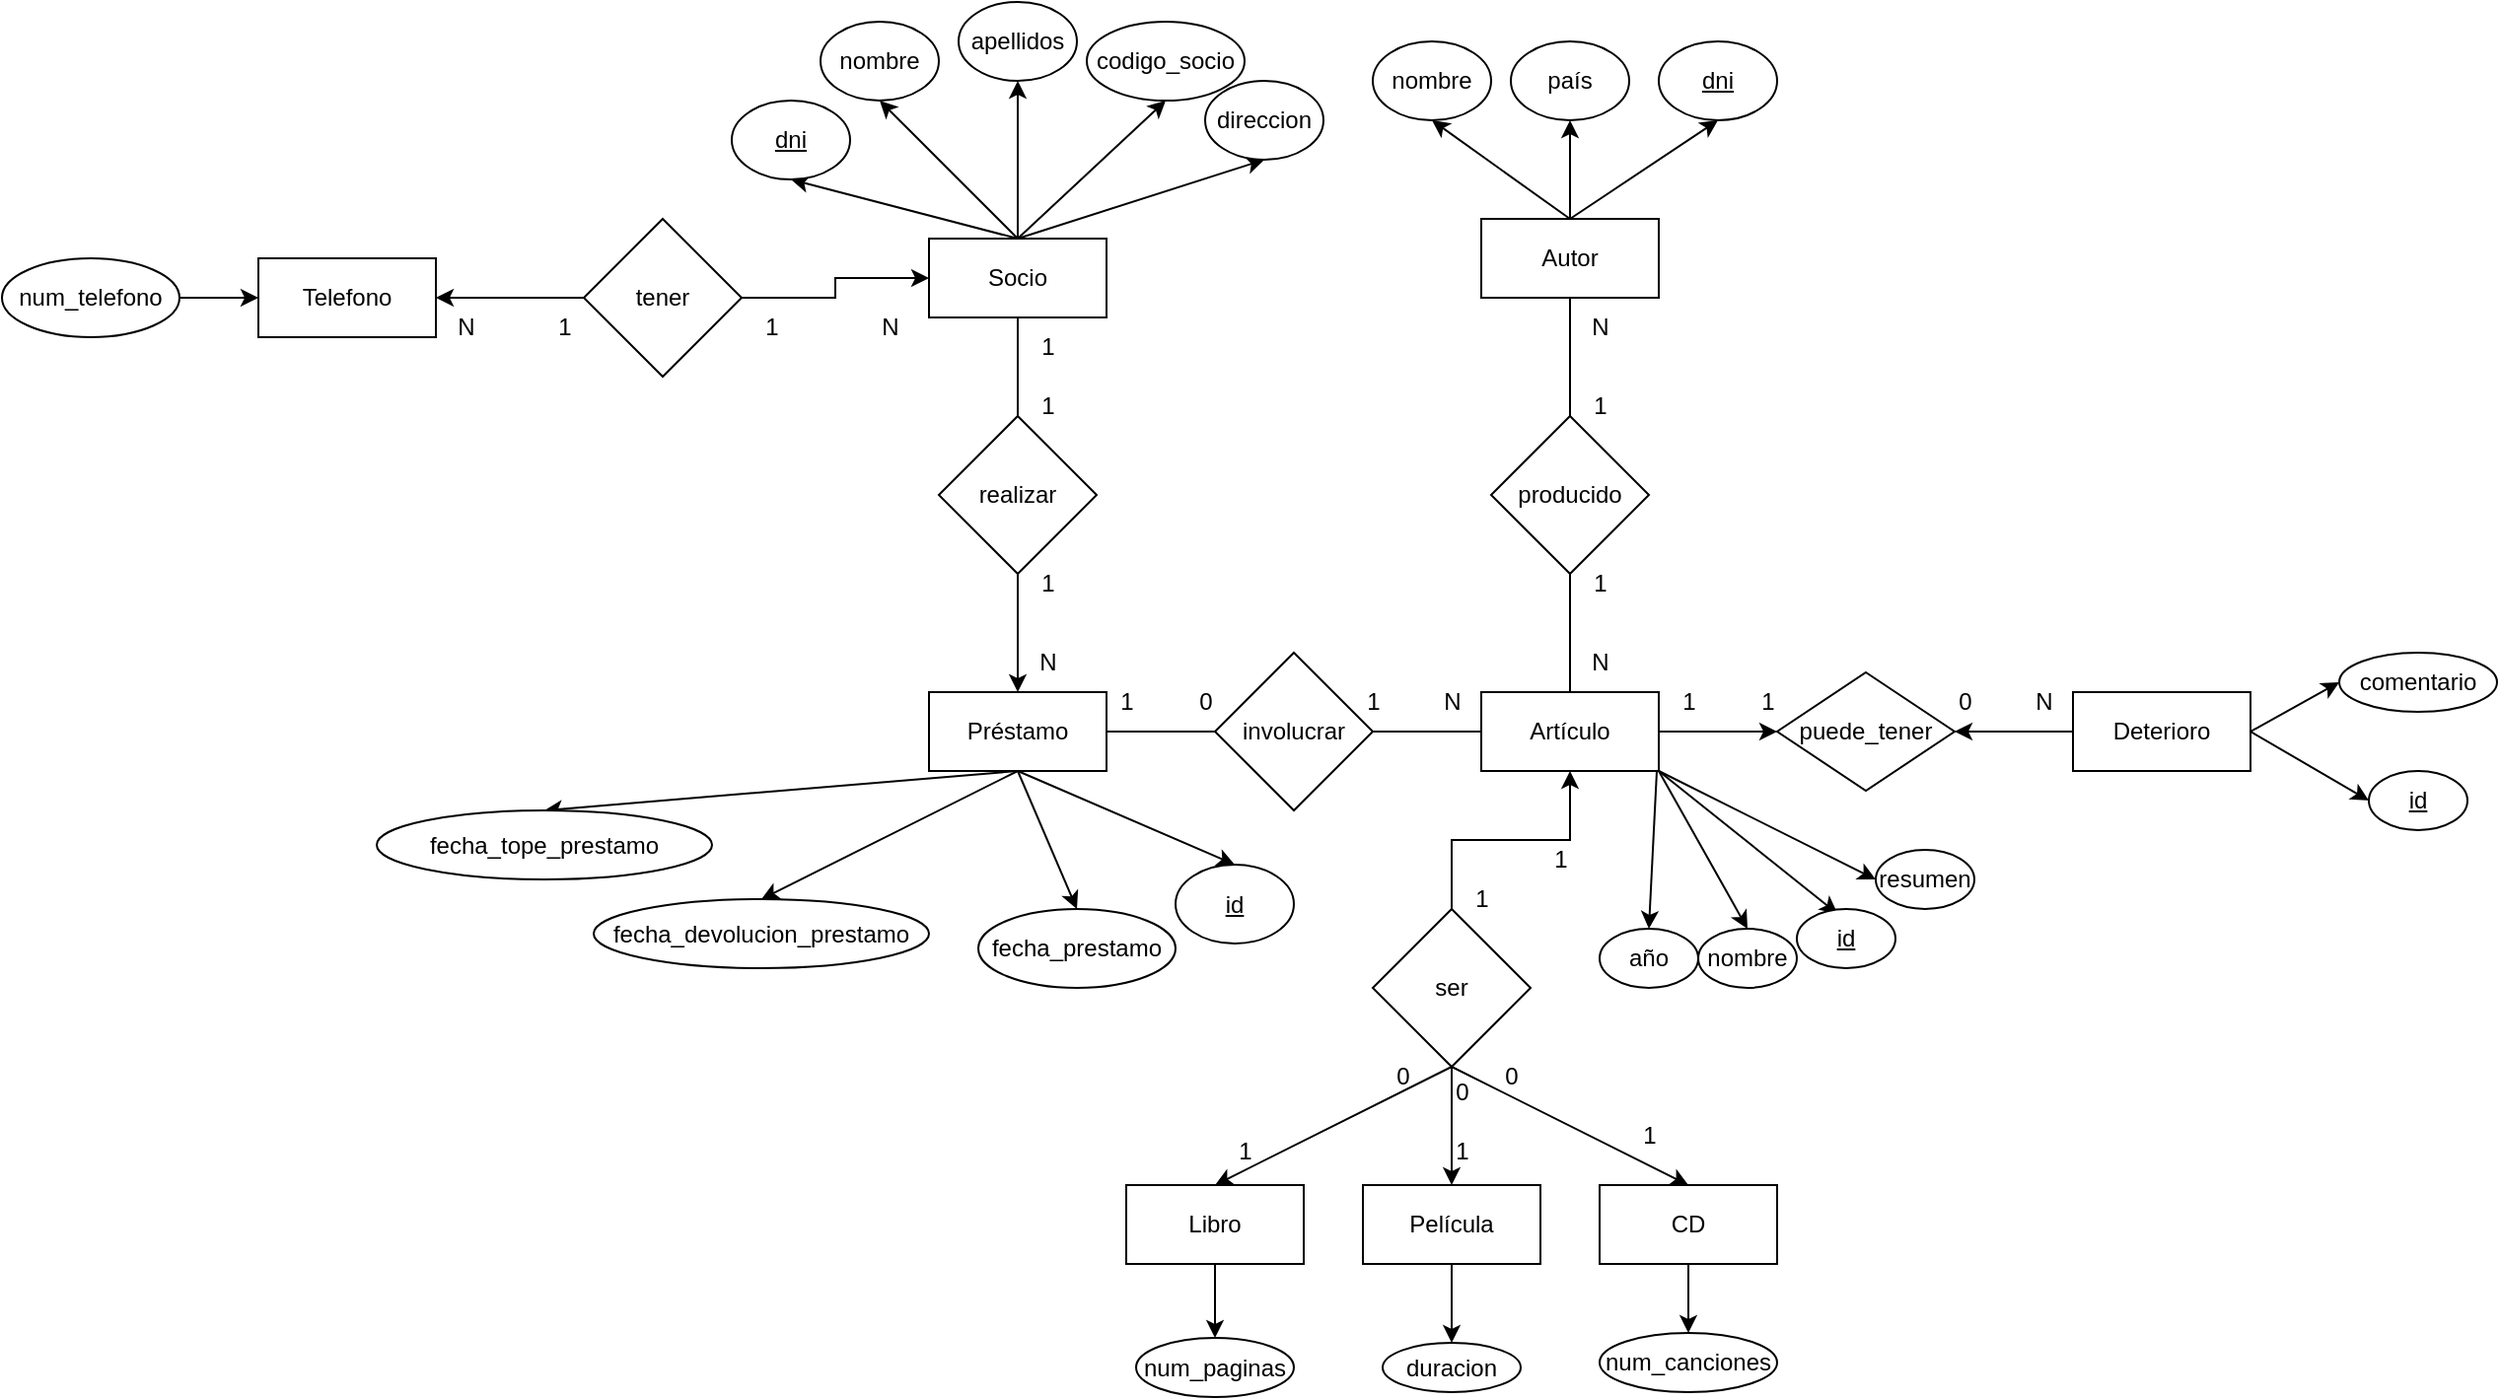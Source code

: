 <mxfile version="22.0.4" type="github">
  <diagram id="R2lEEEUBdFMjLlhIrx00" name="Page-1">
    <mxGraphModel dx="1443" dy="650" grid="1" gridSize="10" guides="1" tooltips="1" connect="1" arrows="1" fold="1" page="1" pageScale="1" pageWidth="850" pageHeight="1100" math="0" shadow="0" extFonts="Permanent Marker^https://fonts.googleapis.com/css?family=Permanent+Marker">
      <root>
        <mxCell id="0" />
        <mxCell id="1" parent="0" />
        <mxCell id="sgaFnyZZiUt3jDesd7pH-22" style="edgeStyle=orthogonalEdgeStyle;rounded=0;orthogonalLoop=1;jettySize=auto;html=1;exitX=0.5;exitY=1;exitDx=0;exitDy=0;entryX=0.5;entryY=0;entryDx=0;entryDy=0;endArrow=none;endFill=0;startArrow=none;startFill=0;" parent="1" source="E6m6vIRPyxe-GZxMIqmL-1" target="E6m6vIRPyxe-GZxMIqmL-11" edge="1">
          <mxGeometry relative="1" as="geometry">
            <Array as="points">
              <mxPoint x="245" y="380" />
              <mxPoint x="245" y="380" />
            </Array>
          </mxGeometry>
        </mxCell>
        <mxCell id="zfco7tpVMm1-KLnKmDTs-33" style="rounded=0;orthogonalLoop=1;jettySize=auto;html=1;entryX=0.5;entryY=1;entryDx=0;entryDy=0;exitX=0.5;exitY=0;exitDx=0;exitDy=0;" parent="1" source="E6m6vIRPyxe-GZxMIqmL-1" target="E6m6vIRPyxe-GZxMIqmL-24" edge="1">
          <mxGeometry relative="1" as="geometry" />
        </mxCell>
        <mxCell id="zfco7tpVMm1-KLnKmDTs-34" style="rounded=0;orthogonalLoop=1;jettySize=auto;html=1;entryX=0.5;entryY=1;entryDx=0;entryDy=0;exitX=0.5;exitY=0;exitDx=0;exitDy=0;" parent="1" source="E6m6vIRPyxe-GZxMIqmL-1" target="E6m6vIRPyxe-GZxMIqmL-15" edge="1">
          <mxGeometry relative="1" as="geometry" />
        </mxCell>
        <mxCell id="zfco7tpVMm1-KLnKmDTs-39" style="edgeStyle=orthogonalEdgeStyle;rounded=0;orthogonalLoop=1;jettySize=auto;html=1;exitX=1;exitY=0.5;exitDx=0;exitDy=0;" parent="1" source="E6m6vIRPyxe-GZxMIqmL-10" target="E6m6vIRPyxe-GZxMIqmL-1" edge="1">
          <mxGeometry relative="1" as="geometry" />
        </mxCell>
        <mxCell id="zfco7tpVMm1-KLnKmDTs-76" style="edgeStyle=none;rounded=0;orthogonalLoop=1;jettySize=auto;html=1;entryX=0.5;entryY=1;entryDx=0;entryDy=0;" parent="1" source="E6m6vIRPyxe-GZxMIqmL-1" target="E6m6vIRPyxe-GZxMIqmL-16" edge="1">
          <mxGeometry relative="1" as="geometry" />
        </mxCell>
        <mxCell id="zfco7tpVMm1-KLnKmDTs-78" style="edgeStyle=none;rounded=0;orthogonalLoop=1;jettySize=auto;html=1;entryX=0.5;entryY=1;entryDx=0;entryDy=0;exitX=0.5;exitY=0;exitDx=0;exitDy=0;" parent="1" source="E6m6vIRPyxe-GZxMIqmL-1" target="E6m6vIRPyxe-GZxMIqmL-18" edge="1">
          <mxGeometry relative="1" as="geometry" />
        </mxCell>
        <mxCell id="E6m6vIRPyxe-GZxMIqmL-1" value="Socio" style="rounded=0;whiteSpace=wrap;html=1;" parent="1" vertex="1">
          <mxGeometry x="200" y="360" width="90" height="40" as="geometry" />
        </mxCell>
        <mxCell id="zfco7tpVMm1-KLnKmDTs-40" style="edgeStyle=none;rounded=0;orthogonalLoop=1;jettySize=auto;html=1;exitX=0;exitY=0.5;exitDx=0;exitDy=0;" parent="1" source="E6m6vIRPyxe-GZxMIqmL-10" target="E6m6vIRPyxe-GZxMIqmL-2" edge="1">
          <mxGeometry relative="1" as="geometry" />
        </mxCell>
        <mxCell id="E6m6vIRPyxe-GZxMIqmL-2" value="Telefono" style="rounded=0;whiteSpace=wrap;html=1;" parent="1" vertex="1">
          <mxGeometry x="-140" y="370" width="90" height="40" as="geometry" />
        </mxCell>
        <mxCell id="zfco7tpVMm1-KLnKmDTs-11" style="rounded=0;orthogonalLoop=1;jettySize=auto;html=1;entryX=0.414;entryY=0.081;entryDx=0;entryDy=0;exitX=1;exitY=1;exitDx=0;exitDy=0;entryPerimeter=0;" parent="1" source="E6m6vIRPyxe-GZxMIqmL-4" target="E6m6vIRPyxe-GZxMIqmL-29" edge="1">
          <mxGeometry relative="1" as="geometry" />
        </mxCell>
        <mxCell id="zfco7tpVMm1-KLnKmDTs-12" style="rounded=0;orthogonalLoop=1;jettySize=auto;html=1;exitX=1;exitY=1;exitDx=0;exitDy=0;entryX=0.5;entryY=0;entryDx=0;entryDy=0;" parent="1" source="E6m6vIRPyxe-GZxMIqmL-4" target="E6m6vIRPyxe-GZxMIqmL-31" edge="1">
          <mxGeometry relative="1" as="geometry">
            <mxPoint x="640" y="690" as="targetPoint" />
          </mxGeometry>
        </mxCell>
        <mxCell id="zfco7tpVMm1-KLnKmDTs-13" style="rounded=0;orthogonalLoop=1;jettySize=auto;html=1;entryX=0.5;entryY=0;entryDx=0;entryDy=0;exitX=1;exitY=0.5;exitDx=0;exitDy=0;" parent="1" source="E6m6vIRPyxe-GZxMIqmL-4" target="E6m6vIRPyxe-GZxMIqmL-32" edge="1">
          <mxGeometry relative="1" as="geometry" />
        </mxCell>
        <mxCell id="zfco7tpVMm1-KLnKmDTs-14" style="rounded=0;orthogonalLoop=1;jettySize=auto;html=1;entryX=0;entryY=0.5;entryDx=0;entryDy=0;exitX=1;exitY=1;exitDx=0;exitDy=0;" parent="1" source="E6m6vIRPyxe-GZxMIqmL-4" target="zfco7tpVMm1-KLnKmDTs-15" edge="1">
          <mxGeometry relative="1" as="geometry">
            <mxPoint x="660" y="610" as="targetPoint" />
          </mxGeometry>
        </mxCell>
        <mxCell id="zfco7tpVMm1-KLnKmDTs-16" style="edgeStyle=orthogonalEdgeStyle;rounded=0;orthogonalLoop=1;jettySize=auto;html=1;entryX=0;entryY=0.5;entryDx=0;entryDy=0;" parent="1" source="E6m6vIRPyxe-GZxMIqmL-4" target="zfco7tpVMm1-KLnKmDTs-18" edge="1">
          <mxGeometry relative="1" as="geometry">
            <mxPoint x="680" y="610" as="targetPoint" />
          </mxGeometry>
        </mxCell>
        <mxCell id="E6m6vIRPyxe-GZxMIqmL-4" value="&lt;div&gt;Artículo&lt;/div&gt;" style="rounded=0;whiteSpace=wrap;html=1;" parent="1" vertex="1">
          <mxGeometry x="480" y="590" width="90" height="40" as="geometry" />
        </mxCell>
        <mxCell id="zfco7tpVMm1-KLnKmDTs-22" style="rounded=0;orthogonalLoop=1;jettySize=auto;html=1;entryX=0.5;entryY=1;entryDx=0;entryDy=0;exitX=0.5;exitY=0;exitDx=0;exitDy=0;" parent="1" source="E6m6vIRPyxe-GZxMIqmL-5" target="E6m6vIRPyxe-GZxMIqmL-43" edge="1">
          <mxGeometry relative="1" as="geometry" />
        </mxCell>
        <mxCell id="zfco7tpVMm1-KLnKmDTs-23" style="rounded=0;orthogonalLoop=1;jettySize=auto;html=1;" parent="1" source="E6m6vIRPyxe-GZxMIqmL-5" target="E6m6vIRPyxe-GZxMIqmL-42" edge="1">
          <mxGeometry relative="1" as="geometry" />
        </mxCell>
        <mxCell id="zfco7tpVMm1-KLnKmDTs-25" style="rounded=0;orthogonalLoop=1;jettySize=auto;html=1;entryX=0.5;entryY=1;entryDx=0;entryDy=0;exitX=0.5;exitY=0;exitDx=0;exitDy=0;" parent="1" source="E6m6vIRPyxe-GZxMIqmL-5" target="zfco7tpVMm1-KLnKmDTs-24" edge="1">
          <mxGeometry relative="1" as="geometry" />
        </mxCell>
        <mxCell id="E6m6vIRPyxe-GZxMIqmL-5" value="Autor" style="rounded=0;whiteSpace=wrap;html=1;" parent="1" vertex="1">
          <mxGeometry x="480" y="350" width="90" height="40" as="geometry" />
        </mxCell>
        <mxCell id="zfco7tpVMm1-KLnKmDTs-4" style="edgeStyle=orthogonalEdgeStyle;rounded=0;orthogonalLoop=1;jettySize=auto;html=1;entryX=0.5;entryY=0;entryDx=0;entryDy=0;" parent="1" source="E6m6vIRPyxe-GZxMIqmL-6" target="zfco7tpVMm1-KLnKmDTs-7" edge="1">
          <mxGeometry relative="1" as="geometry">
            <mxPoint x="435" y="880" as="targetPoint" />
          </mxGeometry>
        </mxCell>
        <mxCell id="E6m6vIRPyxe-GZxMIqmL-6" value="Libro" style="rounded=0;whiteSpace=wrap;html=1;" parent="1" vertex="1">
          <mxGeometry x="300" y="840" width="90" height="40" as="geometry" />
        </mxCell>
        <mxCell id="zfco7tpVMm1-KLnKmDTs-6" style="edgeStyle=orthogonalEdgeStyle;rounded=0;orthogonalLoop=1;jettySize=auto;html=1;entryX=0.5;entryY=0;entryDx=0;entryDy=0;" parent="1" source="E6m6vIRPyxe-GZxMIqmL-7" target="zfco7tpVMm1-KLnKmDTs-8" edge="1">
          <mxGeometry relative="1" as="geometry">
            <mxPoint x="650" y="880" as="targetPoint" />
          </mxGeometry>
        </mxCell>
        <mxCell id="E6m6vIRPyxe-GZxMIqmL-7" value="CD" style="rounded=0;whiteSpace=wrap;html=1;" parent="1" vertex="1">
          <mxGeometry x="540" y="840" width="90" height="40" as="geometry" />
        </mxCell>
        <mxCell id="zfco7tpVMm1-KLnKmDTs-5" style="edgeStyle=orthogonalEdgeStyle;rounded=0;orthogonalLoop=1;jettySize=auto;html=1;entryX=0.5;entryY=0;entryDx=0;entryDy=0;" parent="1" source="E6m6vIRPyxe-GZxMIqmL-8" target="zfco7tpVMm1-KLnKmDTs-9" edge="1">
          <mxGeometry relative="1" as="geometry">
            <mxPoint x="540" y="890" as="targetPoint" />
          </mxGeometry>
        </mxCell>
        <mxCell id="E6m6vIRPyxe-GZxMIqmL-8" value="Película" style="rounded=0;whiteSpace=wrap;html=1;" parent="1" vertex="1">
          <mxGeometry x="420" y="840" width="90" height="40" as="geometry" />
        </mxCell>
        <mxCell id="zfco7tpVMm1-KLnKmDTs-30" style="rounded=0;orthogonalLoop=1;jettySize=auto;html=1;entryX=0.5;entryY=0;entryDx=0;entryDy=0;exitX=0.5;exitY=1;exitDx=0;exitDy=0;" parent="1" source="E6m6vIRPyxe-GZxMIqmL-9" target="E6m6vIRPyxe-GZxMIqmL-46" edge="1">
          <mxGeometry relative="1" as="geometry" />
        </mxCell>
        <mxCell id="zfco7tpVMm1-KLnKmDTs-31" style="rounded=0;orthogonalLoop=1;jettySize=auto;html=1;entryX=0.5;entryY=0;entryDx=0;entryDy=0;exitX=0.5;exitY=1;exitDx=0;exitDy=0;" parent="1" source="E6m6vIRPyxe-GZxMIqmL-9" target="E6m6vIRPyxe-GZxMIqmL-48" edge="1">
          <mxGeometry relative="1" as="geometry" />
        </mxCell>
        <mxCell id="zfco7tpVMm1-KLnKmDTs-32" style="rounded=0;orthogonalLoop=1;jettySize=auto;html=1;entryX=0.5;entryY=0;entryDx=0;entryDy=0;exitX=0.5;exitY=1;exitDx=0;exitDy=0;" parent="1" source="E6m6vIRPyxe-GZxMIqmL-9" target="E6m6vIRPyxe-GZxMIqmL-47" edge="1">
          <mxGeometry relative="1" as="geometry" />
        </mxCell>
        <mxCell id="W6iFnz3wGfSfd8nMx3Qx-3" style="rounded=0;orthogonalLoop=1;jettySize=auto;html=1;entryX=0.5;entryY=0;entryDx=0;entryDy=0;exitX=0.5;exitY=1;exitDx=0;exitDy=0;" edge="1" parent="1" source="E6m6vIRPyxe-GZxMIqmL-9" target="W6iFnz3wGfSfd8nMx3Qx-1">
          <mxGeometry relative="1" as="geometry" />
        </mxCell>
        <mxCell id="E6m6vIRPyxe-GZxMIqmL-9" value="Préstamo" style="rounded=0;whiteSpace=wrap;html=1;" parent="1" vertex="1">
          <mxGeometry x="200" y="590" width="90" height="40" as="geometry" />
        </mxCell>
        <mxCell id="E6m6vIRPyxe-GZxMIqmL-10" value="tener" style="rhombus;whiteSpace=wrap;html=1;" parent="1" vertex="1">
          <mxGeometry x="25" y="350" width="80" height="80" as="geometry" />
        </mxCell>
        <mxCell id="E6m6vIRPyxe-GZxMIqmL-11" value="realizar" style="rhombus;whiteSpace=wrap;html=1;" parent="1" vertex="1">
          <mxGeometry x="205" y="450" width="80" height="80" as="geometry" />
        </mxCell>
        <mxCell id="sgaFnyZZiUt3jDesd7pH-8" style="edgeStyle=orthogonalEdgeStyle;rounded=0;orthogonalLoop=1;jettySize=auto;html=1;exitX=1;exitY=0.5;exitDx=0;exitDy=0;entryX=0;entryY=0.5;entryDx=0;entryDy=0;endArrow=none;endFill=0;startArrow=none;startFill=0;" parent="1" source="E6m6vIRPyxe-GZxMIqmL-12" target="E6m6vIRPyxe-GZxMIqmL-4" edge="1">
          <mxGeometry relative="1" as="geometry" />
        </mxCell>
        <mxCell id="sgaFnyZZiUt3jDesd7pH-9" style="edgeStyle=orthogonalEdgeStyle;rounded=0;orthogonalLoop=1;jettySize=auto;html=1;entryX=1;entryY=0.5;entryDx=0;entryDy=0;endArrow=none;endFill=0;startArrow=none;startFill=0;" parent="1" source="E6m6vIRPyxe-GZxMIqmL-12" target="E6m6vIRPyxe-GZxMIqmL-9" edge="1">
          <mxGeometry relative="1" as="geometry" />
        </mxCell>
        <mxCell id="E6m6vIRPyxe-GZxMIqmL-12" value="involucrar" style="rhombus;whiteSpace=wrap;html=1;" parent="1" vertex="1">
          <mxGeometry x="345" y="570" width="80" height="80" as="geometry" />
        </mxCell>
        <mxCell id="sgaFnyZZiUt3jDesd7pH-6" style="edgeStyle=orthogonalEdgeStyle;rounded=0;orthogonalLoop=1;jettySize=auto;html=1;entryX=0.5;entryY=0;entryDx=0;entryDy=0;endArrow=none;endFill=0;startArrow=none;startFill=0;" parent="1" source="E6m6vIRPyxe-GZxMIqmL-13" target="E6m6vIRPyxe-GZxMIqmL-4" edge="1">
          <mxGeometry relative="1" as="geometry" />
        </mxCell>
        <mxCell id="sgaFnyZZiUt3jDesd7pH-7" style="edgeStyle=orthogonalEdgeStyle;rounded=0;orthogonalLoop=1;jettySize=auto;html=1;entryX=0.5;entryY=1;entryDx=0;entryDy=0;endArrow=none;endFill=0;startArrow=none;startFill=0;" parent="1" source="E6m6vIRPyxe-GZxMIqmL-13" target="E6m6vIRPyxe-GZxMIqmL-5" edge="1">
          <mxGeometry relative="1" as="geometry" />
        </mxCell>
        <mxCell id="E6m6vIRPyxe-GZxMIqmL-13" value="producido" style="rhombus;whiteSpace=wrap;html=1;" parent="1" vertex="1">
          <mxGeometry x="485" y="450" width="80" height="80" as="geometry" />
        </mxCell>
        <mxCell id="E6m6vIRPyxe-GZxMIqmL-15" value="nombre" style="ellipse;whiteSpace=wrap;html=1;" parent="1" vertex="1">
          <mxGeometry x="145" y="250" width="60" height="40" as="geometry" />
        </mxCell>
        <mxCell id="E6m6vIRPyxe-GZxMIqmL-16" value="apellidos" style="ellipse;whiteSpace=wrap;html=1;" parent="1" vertex="1">
          <mxGeometry x="215" y="240" width="60" height="40" as="geometry" />
        </mxCell>
        <mxCell id="E6m6vIRPyxe-GZxMIqmL-17" value="codigo_socio" style="ellipse;whiteSpace=wrap;html=1;" parent="1" vertex="1">
          <mxGeometry x="280" y="250" width="80" height="40" as="geometry" />
        </mxCell>
        <mxCell id="E6m6vIRPyxe-GZxMIqmL-18" value="direccion" style="ellipse;whiteSpace=wrap;html=1;" parent="1" vertex="1">
          <mxGeometry x="340" y="280" width="60" height="40" as="geometry" />
        </mxCell>
        <mxCell id="E6m6vIRPyxe-GZxMIqmL-24" value="dni" style="ellipse;whiteSpace=wrap;html=1;fontStyle=4" parent="1" vertex="1">
          <mxGeometry x="100" y="290" width="60" height="40" as="geometry" />
        </mxCell>
        <mxCell id="E6m6vIRPyxe-GZxMIqmL-28" style="rounded=0;orthogonalLoop=1;jettySize=auto;html=1;exitX=1;exitY=0.5;exitDx=0;exitDy=0;entryX=0;entryY=0.5;entryDx=0;entryDy=0;" parent="1" source="zfco7tpVMm1-KLnKmDTs-41" target="E6m6vIRPyxe-GZxMIqmL-2" edge="1">
          <mxGeometry relative="1" as="geometry">
            <mxPoint x="-150" y="420" as="sourcePoint" />
          </mxGeometry>
        </mxCell>
        <mxCell id="E6m6vIRPyxe-GZxMIqmL-29" value="id" style="ellipse;whiteSpace=wrap;html=1;fontStyle=4" parent="1" vertex="1">
          <mxGeometry x="640" y="700" width="50" height="30" as="geometry" />
        </mxCell>
        <mxCell id="E6m6vIRPyxe-GZxMIqmL-31" value="nombre" style="ellipse;whiteSpace=wrap;html=1;fontStyle=0" parent="1" vertex="1">
          <mxGeometry x="590" y="710" width="50" height="30" as="geometry" />
        </mxCell>
        <mxCell id="E6m6vIRPyxe-GZxMIqmL-32" value="año" style="ellipse;whiteSpace=wrap;html=1;fontStyle=0" parent="1" vertex="1">
          <mxGeometry x="540" y="710" width="50" height="30" as="geometry" />
        </mxCell>
        <mxCell id="E6m6vIRPyxe-GZxMIqmL-42" value="país" style="ellipse;whiteSpace=wrap;html=1;fontStyle=0" parent="1" vertex="1">
          <mxGeometry x="495" y="260" width="60" height="40" as="geometry" />
        </mxCell>
        <mxCell id="E6m6vIRPyxe-GZxMIqmL-43" value="nombre" style="ellipse;whiteSpace=wrap;html=1;fontStyle=0" parent="1" vertex="1">
          <mxGeometry x="425" y="260" width="60" height="40" as="geometry" />
        </mxCell>
        <mxCell id="E6m6vIRPyxe-GZxMIqmL-46" value="id" style="ellipse;whiteSpace=wrap;html=1;fontStyle=4" parent="1" vertex="1">
          <mxGeometry x="325" y="677.5" width="60" height="40" as="geometry" />
        </mxCell>
        <mxCell id="E6m6vIRPyxe-GZxMIqmL-47" value="fecha_prestamo" style="ellipse;whiteSpace=wrap;html=1;" parent="1" vertex="1">
          <mxGeometry x="225" y="700" width="100" height="40" as="geometry" />
        </mxCell>
        <mxCell id="E6m6vIRPyxe-GZxMIqmL-48" value="fecha_devolucion_prestamo" style="ellipse;whiteSpace=wrap;html=1;" parent="1" vertex="1">
          <mxGeometry x="30" y="695" width="170" height="35" as="geometry" />
        </mxCell>
        <mxCell id="zfco7tpVMm1-KLnKmDTs-1" style="rounded=0;orthogonalLoop=1;jettySize=auto;html=1;entryX=0.5;entryY=0;entryDx=0;entryDy=0;exitX=0.5;exitY=1;exitDx=0;exitDy=0;" parent="1" source="sgaFnyZZiUt3jDesd7pH-1" target="E6m6vIRPyxe-GZxMIqmL-6" edge="1">
          <mxGeometry relative="1" as="geometry" />
        </mxCell>
        <mxCell id="zfco7tpVMm1-KLnKmDTs-2" style="edgeStyle=orthogonalEdgeStyle;rounded=0;orthogonalLoop=1;jettySize=auto;html=1;entryX=0.5;entryY=0;entryDx=0;entryDy=0;" parent="1" source="sgaFnyZZiUt3jDesd7pH-1" target="E6m6vIRPyxe-GZxMIqmL-8" edge="1">
          <mxGeometry relative="1" as="geometry" />
        </mxCell>
        <mxCell id="zfco7tpVMm1-KLnKmDTs-3" style="rounded=0;orthogonalLoop=1;jettySize=auto;html=1;exitX=0.5;exitY=1;exitDx=0;exitDy=0;entryX=0.5;entryY=0;entryDx=0;entryDy=0;" parent="1" source="sgaFnyZZiUt3jDesd7pH-1" target="E6m6vIRPyxe-GZxMIqmL-7" edge="1">
          <mxGeometry relative="1" as="geometry" />
        </mxCell>
        <mxCell id="sgaFnyZZiUt3jDesd7pH-1" value="ser" style="rhombus;whiteSpace=wrap;html=1;" parent="1" vertex="1">
          <mxGeometry x="425" y="700" width="80" height="80" as="geometry" />
        </mxCell>
        <mxCell id="sgaFnyZZiUt3jDesd7pH-10" style="edgeStyle=orthogonalEdgeStyle;rounded=0;orthogonalLoop=1;jettySize=auto;html=1;entryX=0.5;entryY=0;entryDx=0;entryDy=0;" parent="1" source="E6m6vIRPyxe-GZxMIqmL-11" target="E6m6vIRPyxe-GZxMIqmL-9" edge="1">
          <mxGeometry relative="1" as="geometry" />
        </mxCell>
        <mxCell id="PhbIzcJ0piBYWyEh7KNi-4" style="edgeStyle=orthogonalEdgeStyle;rounded=0;orthogonalLoop=1;jettySize=auto;html=1;exitX=0.5;exitY=0;exitDx=0;exitDy=0;entryX=0.5;entryY=1;entryDx=0;entryDy=0;" parent="1" source="sgaFnyZZiUt3jDesd7pH-1" target="E6m6vIRPyxe-GZxMIqmL-4" edge="1">
          <mxGeometry relative="1" as="geometry" />
        </mxCell>
        <mxCell id="zfco7tpVMm1-KLnKmDTs-7" value="num_paginas" style="ellipse;whiteSpace=wrap;html=1;fontStyle=0" parent="1" vertex="1">
          <mxGeometry x="305" y="917.5" width="80" height="30" as="geometry" />
        </mxCell>
        <mxCell id="zfco7tpVMm1-KLnKmDTs-8" value="num_canciones" style="ellipse;whiteSpace=wrap;html=1;fontStyle=0" parent="1" vertex="1">
          <mxGeometry x="540" y="915" width="90" height="30" as="geometry" />
        </mxCell>
        <mxCell id="zfco7tpVMm1-KLnKmDTs-9" value="duracion" style="ellipse;whiteSpace=wrap;html=1;fontStyle=0" parent="1" vertex="1">
          <mxGeometry x="430" y="920" width="70" height="25" as="geometry" />
        </mxCell>
        <mxCell id="zfco7tpVMm1-KLnKmDTs-15" value="resumen" style="ellipse;whiteSpace=wrap;html=1;fontStyle=0" parent="1" vertex="1">
          <mxGeometry x="680" y="670" width="50" height="30" as="geometry" />
        </mxCell>
        <mxCell id="zfco7tpVMm1-KLnKmDTs-19" style="edgeStyle=orthogonalEdgeStyle;rounded=0;orthogonalLoop=1;jettySize=auto;html=1;exitX=0;exitY=0.5;exitDx=0;exitDy=0;" parent="1" source="zfco7tpVMm1-KLnKmDTs-20" target="zfco7tpVMm1-KLnKmDTs-18" edge="1">
          <mxGeometry relative="1" as="geometry">
            <mxPoint x="800.0" y="610" as="sourcePoint" />
          </mxGeometry>
        </mxCell>
        <mxCell id="zfco7tpVMm1-KLnKmDTs-18" value="puede_tener" style="rhombus;whiteSpace=wrap;html=1;" parent="1" vertex="1">
          <mxGeometry x="630" y="580" width="90" height="60" as="geometry" />
        </mxCell>
        <mxCell id="zfco7tpVMm1-KLnKmDTs-28" style="rounded=0;orthogonalLoop=1;jettySize=auto;html=1;entryX=0;entryY=0.5;entryDx=0;entryDy=0;exitX=1;exitY=0.5;exitDx=0;exitDy=0;" parent="1" source="zfco7tpVMm1-KLnKmDTs-20" target="zfco7tpVMm1-KLnKmDTs-26" edge="1">
          <mxGeometry relative="1" as="geometry" />
        </mxCell>
        <mxCell id="zfco7tpVMm1-KLnKmDTs-29" style="rounded=0;orthogonalLoop=1;jettySize=auto;html=1;entryX=0;entryY=0.5;entryDx=0;entryDy=0;exitX=1;exitY=0.5;exitDx=0;exitDy=0;" parent="1" source="zfco7tpVMm1-KLnKmDTs-20" target="zfco7tpVMm1-KLnKmDTs-27" edge="1">
          <mxGeometry relative="1" as="geometry" />
        </mxCell>
        <mxCell id="zfco7tpVMm1-KLnKmDTs-20" value="&lt;div&gt;Deterioro&lt;/div&gt;" style="rounded=0;whiteSpace=wrap;html=1;" parent="1" vertex="1">
          <mxGeometry x="780" y="590" width="90" height="40" as="geometry" />
        </mxCell>
        <mxCell id="zfco7tpVMm1-KLnKmDTs-24" value="&lt;u&gt;dni&lt;/u&gt;" style="ellipse;whiteSpace=wrap;html=1;fontStyle=0" parent="1" vertex="1">
          <mxGeometry x="570" y="260" width="60" height="40" as="geometry" />
        </mxCell>
        <mxCell id="zfco7tpVMm1-KLnKmDTs-26" value="comentario" style="ellipse;whiteSpace=wrap;html=1;fontStyle=0" parent="1" vertex="1">
          <mxGeometry x="915" y="570" width="80" height="30" as="geometry" />
        </mxCell>
        <mxCell id="zfco7tpVMm1-KLnKmDTs-27" value="&lt;u&gt;id&lt;/u&gt;" style="ellipse;whiteSpace=wrap;html=1;fontStyle=0" parent="1" vertex="1">
          <mxGeometry x="930" y="630" width="50" height="30" as="geometry" />
        </mxCell>
        <mxCell id="zfco7tpVMm1-KLnKmDTs-41" value="num_telefono" style="ellipse;whiteSpace=wrap;html=1;" parent="1" vertex="1">
          <mxGeometry x="-270" y="370" width="90" height="40" as="geometry" />
        </mxCell>
        <mxCell id="zfco7tpVMm1-KLnKmDTs-44" value="0" style="text;html=1;align=center;verticalAlign=middle;resizable=0;points=[];autosize=1;strokeColor=none;fillColor=none;" parent="1" vertex="1">
          <mxGeometry x="480" y="770" width="30" height="30" as="geometry" />
        </mxCell>
        <mxCell id="zfco7tpVMm1-KLnKmDTs-45" value="0" style="text;html=1;align=center;verticalAlign=middle;resizable=0;points=[];autosize=1;strokeColor=none;fillColor=none;" parent="1" vertex="1">
          <mxGeometry x="455" y="777.6" width="30" height="30" as="geometry" />
        </mxCell>
        <mxCell id="zfco7tpVMm1-KLnKmDTs-46" value="0" style="text;html=1;align=center;verticalAlign=middle;resizable=0;points=[];autosize=1;strokeColor=none;fillColor=none;" parent="1" vertex="1">
          <mxGeometry x="425" y="770" width="30" height="30" as="geometry" />
        </mxCell>
        <mxCell id="zfco7tpVMm1-KLnKmDTs-47" value="1" style="text;html=1;align=center;verticalAlign=middle;resizable=0;points=[];autosize=1;strokeColor=none;fillColor=none;" parent="1" vertex="1">
          <mxGeometry x="550" y="800" width="30" height="30" as="geometry" />
        </mxCell>
        <mxCell id="zfco7tpVMm1-KLnKmDTs-48" value="1" style="text;html=1;align=center;verticalAlign=middle;resizable=0;points=[];autosize=1;strokeColor=none;fillColor=none;" parent="1" vertex="1">
          <mxGeometry x="455" y="807.6" width="30" height="30" as="geometry" />
        </mxCell>
        <mxCell id="zfco7tpVMm1-KLnKmDTs-49" value="1" style="text;html=1;align=center;verticalAlign=middle;resizable=0;points=[];autosize=1;strokeColor=none;fillColor=none;" parent="1" vertex="1">
          <mxGeometry x="345" y="807.6" width="30" height="30" as="geometry" />
        </mxCell>
        <mxCell id="zfco7tpVMm1-KLnKmDTs-50" value="1" style="text;html=1;align=center;verticalAlign=middle;resizable=0;points=[];autosize=1;strokeColor=none;fillColor=none;" parent="1" vertex="1">
          <mxGeometry x="465" y="680" width="30" height="30" as="geometry" />
        </mxCell>
        <mxCell id="zfco7tpVMm1-KLnKmDTs-53" value="1" style="text;html=1;align=center;verticalAlign=middle;resizable=0;points=[];autosize=1;strokeColor=none;fillColor=none;" parent="1" vertex="1">
          <mxGeometry x="505" y="660" width="30" height="30" as="geometry" />
        </mxCell>
        <mxCell id="zfco7tpVMm1-KLnKmDTs-54" value="0" style="text;html=1;align=center;verticalAlign=middle;resizable=0;points=[];autosize=1;strokeColor=none;fillColor=none;" parent="1" vertex="1">
          <mxGeometry x="710" y="580" width="30" height="30" as="geometry" />
        </mxCell>
        <mxCell id="zfco7tpVMm1-KLnKmDTs-55" value="N" style="text;html=1;align=center;verticalAlign=middle;resizable=0;points=[];autosize=1;strokeColor=none;fillColor=none;" parent="1" vertex="1">
          <mxGeometry x="750" y="580" width="30" height="30" as="geometry" />
        </mxCell>
        <mxCell id="zfco7tpVMm1-KLnKmDTs-56" value="1" style="text;html=1;align=center;verticalAlign=middle;resizable=0;points=[];autosize=1;strokeColor=none;fillColor=none;" parent="1" vertex="1">
          <mxGeometry x="610" y="580" width="30" height="30" as="geometry" />
        </mxCell>
        <mxCell id="zfco7tpVMm1-KLnKmDTs-57" value="1" style="text;html=1;align=center;verticalAlign=middle;resizable=0;points=[];autosize=1;strokeColor=none;fillColor=none;" parent="1" vertex="1">
          <mxGeometry x="570" y="580" width="30" height="30" as="geometry" />
        </mxCell>
        <mxCell id="zfco7tpVMm1-KLnKmDTs-59" value="1" style="text;html=1;align=center;verticalAlign=middle;resizable=0;points=[];autosize=1;strokeColor=none;fillColor=none;" parent="1" vertex="1">
          <mxGeometry x="525" y="430" width="30" height="30" as="geometry" />
        </mxCell>
        <mxCell id="zfco7tpVMm1-KLnKmDTs-61" value="N" style="text;html=1;align=center;verticalAlign=middle;resizable=0;points=[];autosize=1;strokeColor=none;fillColor=none;" parent="1" vertex="1">
          <mxGeometry x="525" y="390" width="30" height="30" as="geometry" />
        </mxCell>
        <mxCell id="zfco7tpVMm1-KLnKmDTs-62" value="1" style="text;html=1;align=center;verticalAlign=middle;resizable=0;points=[];autosize=1;strokeColor=none;fillColor=none;" parent="1" vertex="1">
          <mxGeometry x="525" y="520" width="30" height="30" as="geometry" />
        </mxCell>
        <mxCell id="zfco7tpVMm1-KLnKmDTs-64" value="N" style="text;html=1;align=center;verticalAlign=middle;resizable=0;points=[];autosize=1;strokeColor=none;fillColor=none;" parent="1" vertex="1">
          <mxGeometry x="525" y="560" width="30" height="30" as="geometry" />
        </mxCell>
        <mxCell id="zfco7tpVMm1-KLnKmDTs-65" value="1" style="text;html=1;align=center;verticalAlign=middle;resizable=0;points=[];autosize=1;strokeColor=none;fillColor=none;" parent="1" vertex="1">
          <mxGeometry x="410" y="580" width="30" height="30" as="geometry" />
        </mxCell>
        <mxCell id="zfco7tpVMm1-KLnKmDTs-66" value="N" style="text;html=1;align=center;verticalAlign=middle;resizable=0;points=[];autosize=1;strokeColor=none;fillColor=none;" parent="1" vertex="1">
          <mxGeometry x="450" y="580" width="30" height="30" as="geometry" />
        </mxCell>
        <mxCell id="zfco7tpVMm1-KLnKmDTs-67" value="1" style="text;html=1;align=center;verticalAlign=middle;resizable=0;points=[];autosize=1;strokeColor=none;fillColor=none;" parent="1" vertex="1">
          <mxGeometry x="285" y="580" width="30" height="30" as="geometry" />
        </mxCell>
        <mxCell id="zfco7tpVMm1-KLnKmDTs-69" value="0" style="text;html=1;align=center;verticalAlign=middle;resizable=0;points=[];autosize=1;strokeColor=none;fillColor=none;" parent="1" vertex="1">
          <mxGeometry x="325" y="580" width="30" height="30" as="geometry" />
        </mxCell>
        <mxCell id="zfco7tpVMm1-KLnKmDTs-70" value="1" style="text;html=1;align=center;verticalAlign=middle;resizable=0;points=[];autosize=1;strokeColor=none;fillColor=none;" parent="1" vertex="1">
          <mxGeometry x="245" y="400" width="30" height="30" as="geometry" />
        </mxCell>
        <mxCell id="zfco7tpVMm1-KLnKmDTs-71" value="1" style="text;html=1;align=center;verticalAlign=middle;resizable=0;points=[];autosize=1;strokeColor=none;fillColor=none;" parent="1" vertex="1">
          <mxGeometry x="245" y="430" width="30" height="30" as="geometry" />
        </mxCell>
        <mxCell id="zfco7tpVMm1-KLnKmDTs-74" value="1" style="text;html=1;align=center;verticalAlign=middle;resizable=0;points=[];autosize=1;strokeColor=none;fillColor=none;" parent="1" vertex="1">
          <mxGeometry x="245" y="520" width="30" height="30" as="geometry" />
        </mxCell>
        <mxCell id="zfco7tpVMm1-KLnKmDTs-75" value="N" style="text;html=1;align=center;verticalAlign=middle;resizable=0;points=[];autosize=1;strokeColor=none;fillColor=none;" parent="1" vertex="1">
          <mxGeometry x="245" y="560" width="30" height="30" as="geometry" />
        </mxCell>
        <mxCell id="zfco7tpVMm1-KLnKmDTs-77" style="edgeStyle=none;rounded=0;orthogonalLoop=1;jettySize=auto;html=1;entryX=0.5;entryY=1;entryDx=0;entryDy=0;exitX=0.5;exitY=0;exitDx=0;exitDy=0;" parent="1" source="E6m6vIRPyxe-GZxMIqmL-1" target="E6m6vIRPyxe-GZxMIqmL-17" edge="1">
          <mxGeometry relative="1" as="geometry" />
        </mxCell>
        <mxCell id="zfco7tpVMm1-KLnKmDTs-79" value="N" style="text;html=1;align=center;verticalAlign=middle;resizable=0;points=[];autosize=1;strokeColor=none;fillColor=none;" parent="1" vertex="1">
          <mxGeometry x="165" y="390" width="30" height="30" as="geometry" />
        </mxCell>
        <mxCell id="zfco7tpVMm1-KLnKmDTs-80" value="N" style="text;html=1;align=center;verticalAlign=middle;resizable=0;points=[];autosize=1;strokeColor=none;fillColor=none;" parent="1" vertex="1">
          <mxGeometry x="-50" y="390" width="30" height="30" as="geometry" />
        </mxCell>
        <mxCell id="zfco7tpVMm1-KLnKmDTs-82" value="1" style="text;html=1;align=center;verticalAlign=middle;resizable=0;points=[];autosize=1;strokeColor=none;fillColor=none;" parent="1" vertex="1">
          <mxGeometry y="390" width="30" height="30" as="geometry" />
        </mxCell>
        <mxCell id="zfco7tpVMm1-KLnKmDTs-83" value="1" style="text;html=1;align=center;verticalAlign=middle;resizable=0;points=[];autosize=1;strokeColor=none;fillColor=none;" parent="1" vertex="1">
          <mxGeometry x="105" y="390" width="30" height="30" as="geometry" />
        </mxCell>
        <mxCell id="W6iFnz3wGfSfd8nMx3Qx-1" value="fecha_tope_prestamo" style="ellipse;whiteSpace=wrap;html=1;" vertex="1" parent="1">
          <mxGeometry x="-80" y="650" width="170" height="35" as="geometry" />
        </mxCell>
      </root>
    </mxGraphModel>
  </diagram>
</mxfile>
